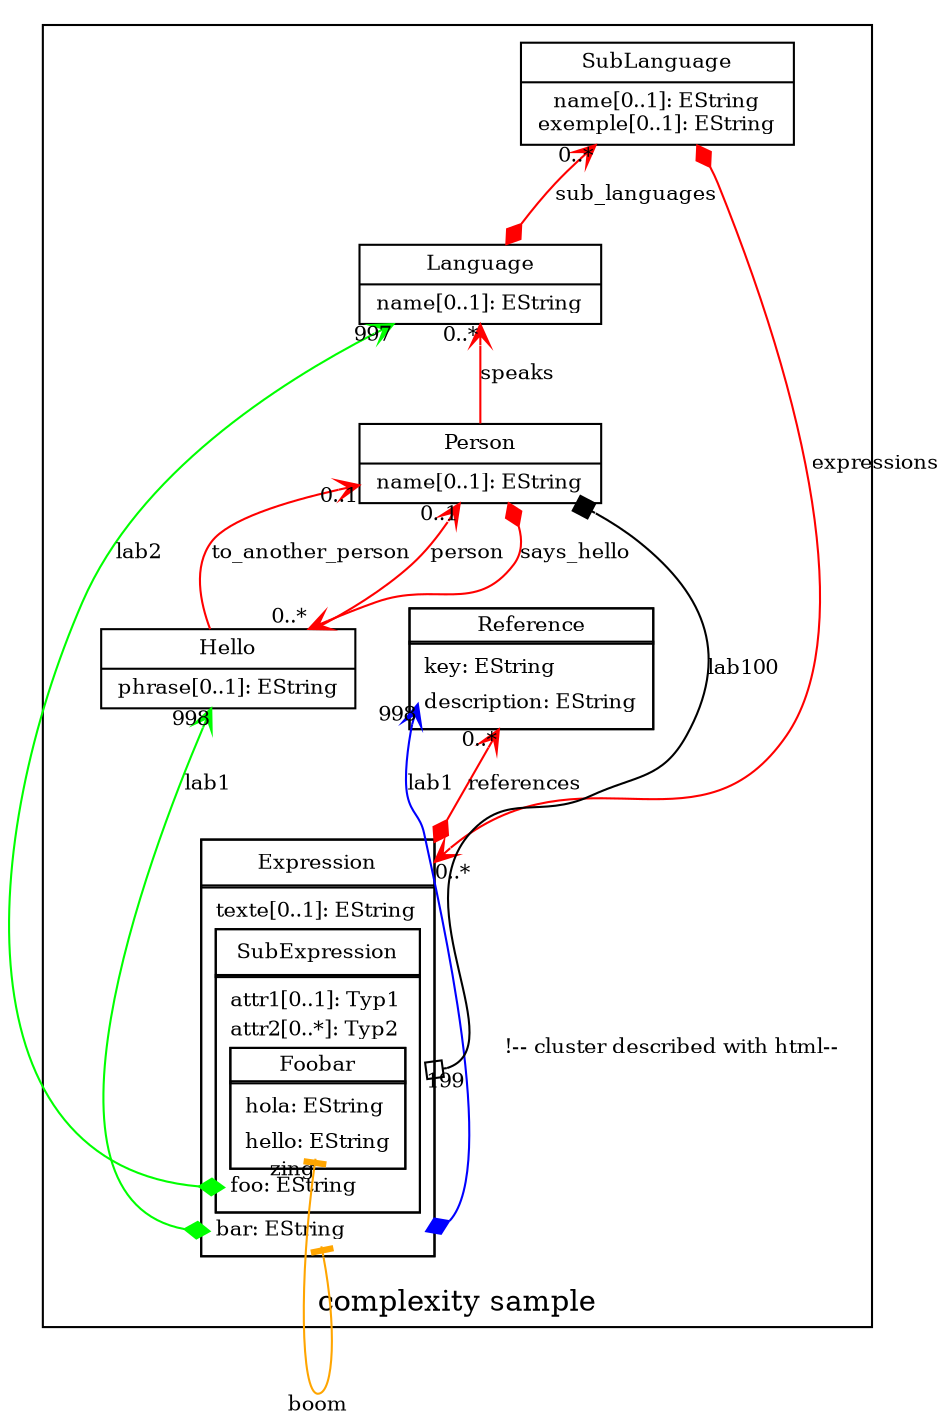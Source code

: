 digraph G { rankdir=BT node [fontsize=10,shape=none] edge [fontsize=10];
subgraph cluster_15081425 /*start subgraph*/{ 
label="complexity sample";

Reference [
label=< 
<!-- main_Reference -->
<TABLE  cellspacing="-1" cellpadding="0" border="0" >
  <TR><TD port="Reference">
    <!-- classifier_Reference -->
    <TABLE  cellspacing="-1" border="1" >
      <TR><TD>Reference</TD> </TR> 
      <TR><TD>
        <!-- container_Reference -->
        <TABLE border="0">
          <TR><TD  port="Reference_key" align="left">key: EString</TD> </TR> 
          <TR><TD  port="Reference_description" align="left">description: EString</TD> </TR> 
        </TABLE><!-- /container_Reference -->
      </TD></TR>
    </TABLE><!-- /classifier_Reference -->
  </TD></TR>
</TABLE><!-- /main_Reference -->
>
];
<!-- cluster described with html-->
Expression [
label=< 
<!-- main_Expression -->
<TABLE  cellspacing="-1" cellpadding="0" border="0" >
  <TR><TD port="Expression">
    <!-- classifier_Expression -->
    <TABLE cellspacing="-1" cellpadding="5" border="1" >
      <TR><TD>Expression</TD> </TR> 
      <TR><TD>
        <!-- container_Expression -->
        <TABLE cellspacing="-1" border="0">
          <TR><TD align="left">texte[0..1]: EString</TD> </TR> 
          <TR><TD port="Expression_SubExpression">
            <!-- classifier_SubExpression -->
            <TABLE border="1" cellspacing="-1"  cellpadding="5" > 
               <TR><TD port="SubExpression">SubExpression</TD> </TR> 
               <TR><TD>
                 <!-- container_SubExpression -->
                 <TABLE  border="0"  cellspacing="-1">
                   <TR><TD align="left">attr1[0..1]: Typ1</TD> </TR> 
                   <TR><TD align="left">attr2[0..*]: Typ2</TD> </TR> 
                   
    <!-- nested classifier in a TR -->               
                   
    <TR><TD port="Expression_SubExpression_Foobar">
    <!-- classifier_Foobar -->
    <TABLE  cellspacing="-1" border="1" >
      <TR><TD>Foobar</TD> </TR> 
      <TR><TD>
        <!-- container_Foobar -->
        <TABLE border="0">
          <TR><TD  port="Expression_SubExpression_Foobar_hola" align="left">hola: EString</TD> </TR> 
          <TR><TD  port="Expression_SubExpression_Foobar_hello" align="left">hello: EString</TD> </TR> 
        </TABLE><!-- /container_Foobar -->
      </TD></TR>
    </TABLE><!-- /classifier_Foobar -->
  </TD></TR>
     
  <!-- /nested classifier in a TR -->              
                   
                   
                   <TR><TD port="SubExpression_foo" align="left">foo: EString</TD> </TR> 
                 </TABLE><!-- /container_SubExpression -->
               </TD></TR>
            </TABLE><!-- /classifier_SubExpression -->
        </TD></TR> 
        <TR><TD port="Expression_bar" align="left"  >bar: EString</TD> </TR> 
      </TABLE><!-- /container_Expression -->
    </TD></TR>
  </TABLE><!-- classifier_Expression -->
</TD></TR>
</TABLE><!-- /main_Expression -->
>
];

SubLanguage [shape=record,style=filled,	fillcolor=".0 .0 1.0",/*start label*/label="{SubLanguage|name[0..1]: EString\nexemple[0..1]: EString\n}"/*end label*/];
Language [shape=record,style=filled,fillcolor=".0 .0 1.0",/*start label*/label="{Language|name[0..1]: EString\n}"/*end label*/];
Hello [shape=record,style=filled,fillcolor=".0 .0 1.0",/*start label*/label="{Hello|phrase[0..1]: EString\n}"/*end label*/];
Person [shape=record,style=filled,fillcolor=".0 .0 1.0",/*start label*/label="{Person|name[0..1]: EString\n}"/*end label*/];

}/*end subgraph*/


Expression:Expression -> Reference:Reference [color=red,dir=both,arrowtail=diamond,arrowhead=vee,headlabel="0..*",label="references"];
SubLanguage -> Expression:Expression [color=red,dir=both,arrowtail=diamond,arrowhead=vee,headlabel="0..*",label="expressions"];
Language -> SubLanguage [color=red,dir=both,arrowtail=diamond,arrowhead=vee,headlabel="0..*",label="sub_languages"];
Hello -> Person [color=red,arrowhead=vee,headlabel="0..1",label="to_another_person"];
Hello -> Person [color=red,arrowhead=vee,headlabel="0..1",label="person"];
Person -> Hello [color=red,dir=both,arrowtail=diamond,arrowhead=vee,headlabel="0..*",label="says_hello"];
Person -> Language [color=red,arrowhead=vee,headlabel="0..*",label="speaks"];
Expression:Expression_bar -> Hello [color=green,dir=both,arrowtail=diamond,arrowhead=vee,headlabel="998",label="lab1"];
Expression:Expression_bar -> Expression:Expression_SubExpression_Foobar_hello [color=orange,dir=both,arrowtail=tee,arrowhead=tee,headlabel="zing",label="boom"];                                    
Expression:SubExpression_foo -> Language [color=green,dir=both,arrowtail=diamond,arrowhead=vee,headlabel="997",label="lab2"];
Expression:Expression_bar -> Reference:Reference_description [color=blue,dir=both,arrowtail=diamond,arrowhead=vee,headlabel="998",label="lab1"];
Person -> Expression:Expression_SubExpression [color=black,dir=both,arrowtail=box,arrowhead=obox,headlabel="199",label="lab100"];
}/*end graph*/







